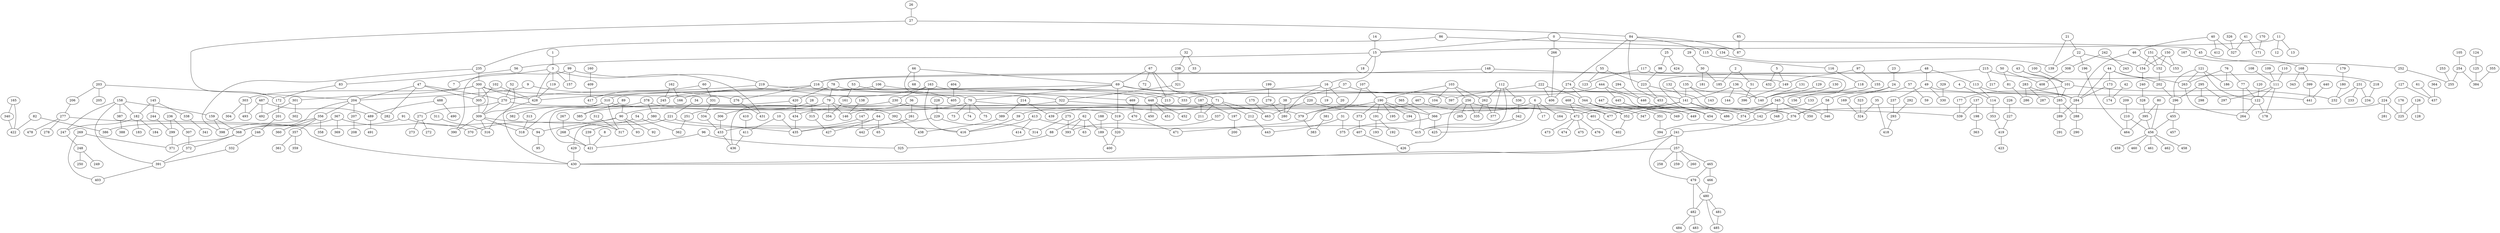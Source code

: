 graph G {
0;
1;
2;
3;
4;
5;
6;
7;
8;
9;
10;
11;
12;
13;
14;
15;
16;
17;
18;
19;
20;
21;
22;
23;
24;
25;
26;
27;
28;
29;
30;
31;
32;
33;
34;
35;
36;
37;
38;
39;
40;
41;
42;
43;
44;
45;
46;
47;
48;
49;
50;
51;
52;
53;
54;
55;
56;
57;
58;
59;
60;
61;
62;
63;
64;
65;
66;
67;
68;
69;
70;
71;
72;
73;
74;
75;
76;
77;
78;
79;
80;
81;
82;
83;
84;
85;
86;
87;
88;
89;
90;
91;
92;
93;
94;
95;
96;
97;
98;
99;
100;
101;
102;
103;
104;
105;
106;
107;
108;
109;
110;
111;
112;
113;
114;
115;
116;
117;
118;
119;
120;
121;
122;
123;
124;
125;
126;
127;
128;
129;
130;
131;
132;
133;
134;
135;
136;
137;
138;
139;
140;
141;
142;
143;
144;
145;
146;
147;
148;
149;
150;
151;
152;
153;
154;
155;
156;
157;
158;
159;
160;
161;
162;
163;
164;
165;
166;
167;
168;
169;
170;
171;
172;
173;
174;
175;
176;
177;
178;
179;
180;
181;
182;
183;
184;
185;
186;
187;
188;
189;
190;
191;
192;
193;
194;
195;
196;
197;
198;
199;
200;
201;
202;
203;
204;
205;
206;
207;
208;
209;
210;
211;
212;
213;
214;
215;
216;
217;
218;
219;
220;
221;
222;
223;
224;
225;
226;
227;
228;
229;
230;
231;
232;
233;
234;
235;
236;
237;
238;
239;
240;
241;
242;
243;
244;
245;
246;
247;
248;
249;
250;
251;
252;
253;
254;
255;
256;
257;
258;
259;
260;
261;
262;
263;
264;
265;
266;
267;
268;
269;
270;
271;
272;
273;
274;
275;
276;
277;
278;
279;
280;
281;
282;
283;
284;
285;
286;
287;
288;
289;
290;
291;
292;
293;
294;
295;
296;
297;
298;
299;
300;
301;
302;
303;
304;
305;
306;
307;
308;
309;
310;
311;
312;
313;
314;
315;
316;
317;
318;
319;
320;
321;
322;
323;
324;
325;
326;
327;
328;
329;
330;
331;
332;
333;
334;
335;
336;
337;
338;
339;
340;
341;
342;
343;
344;
345;
346;
347;
348;
349;
350;
351;
352;
353;
354;
355;
356;
357;
358;
359;
360;
361;
362;
363;
364;
365;
366;
367;
368;
369;
370;
371;
372;
373;
374;
375;
376;
377;
378;
379;
380;
381;
382;
383;
384;
385;
386;
387;
388;
389;
390;
391;
392;
393;
394;
395;
396;
397;
398;
399;
400;
401;
402;
403;
404;
405;
406;
407;
408;
409;
410;
411;
412;
413;
414;
415;
416;
417;
418;
419;
420;
421;
422;
423;
424;
425;
426;
427;
428;
429;
430;
431;
432;
433;
434;
435;
436;
437;
438;
439;
440;
441;
442;
443;
444;
445;
446;
447;
448;
449;
450;
451;
452;
453;
454;
455;
456;
457;
458;
459;
460;
461;
462;
463;
464;
465;
466;
467;
468;
469;
470;
471;
472;
473;
474;
475;
476;
477;
478;
479;
480;
481;
482;
483;
484;
485;
486;
487;
488;
489;
490;
491;
492;
493;
0--15 ;
0--45 ;
0--266 ;
1--3 ;
2--51 ;
2--185 ;
3--7 ;
3--119 ;
3--157 ;
3--428 ;
3--431 ;
4--114 ;
5--149 ;
5--432 ;
6--17 ;
6--164 ;
6--366 ;
6--425 ;
8--421 ;
9--204 ;
9--276 ;
10--411 ;
10--435 ;
11--12 ;
11--13 ;
11--15 ;
14--15 ;
15--16 ;
15--18 ;
15--56 ;
16--19 ;
16--20 ;
16--280 ;
16--333 ;
21--22 ;
21--139 ;
22--139 ;
22--154 ;
22--196 ;
23--24 ;
24--156 ;
24--169 ;
25--98 ;
25--424 ;
26--27 ;
27--84 ;
27--172 ;
28--306 ;
28--315 ;
29--30 ;
30--181 ;
30--185 ;
31--375 ;
31--443 ;
32--33 ;
32--238 ;
34--221 ;
35--324 ;
35--418 ;
36--146 ;
36--261 ;
37--38 ;
37--397 ;
38--39 ;
38--280 ;
39--416 ;
40--46 ;
40--327 ;
40--412 ;
41--171 ;
41--327 ;
42--174 ;
43--101 ;
43--285 ;
44--173 ;
44--202 ;
44--263 ;
44--284 ;
45--252 ;
46--152 ;
46--284 ;
47--204 ;
47--270 ;
47--282 ;
47--305 ;
48--49 ;
48--113 ;
48--454 ;
49--237 ;
49--330 ;
49--441 ;
50--81 ;
50--408 ;
51--396 ;
52--270 ;
52--309 ;
53--161 ;
53--405 ;
54--268 ;
54--362 ;
55--123 ;
55--223 ;
56--83 ;
57--58 ;
57--59 ;
58--346 ;
58--376 ;
60--331 ;
60--417 ;
61--437 ;
62--63 ;
62--88 ;
62--189 ;
62--393 ;
64--65 ;
64--427 ;
64--435 ;
66--68 ;
66--69 ;
66--70 ;
67--69 ;
67--71 ;
67--72 ;
67--213 ;
69--70 ;
69--71 ;
69--141 ;
69--310 ;
69--319 ;
70--73 ;
70--74 ;
70--75 ;
70--90 ;
70--352 ;
71--211 ;
71--212 ;
71--439 ;
71--463 ;
76--77 ;
76--186 ;
76--263 ;
77--122 ;
77--264 ;
78--79 ;
78--213 ;
78--420 ;
79--146 ;
79--251 ;
79--354 ;
79--392 ;
79--436 ;
80--395 ;
80--456 ;
81--286 ;
82--386 ;
82--422 ;
83--172 ;
84--87 ;
84--115 ;
84--274 ;
84--453 ;
85--87 ;
86--87 ;
86--235 ;
88--325 ;
89--90 ;
89--385 ;
90--92 ;
90--93 ;
90--94 ;
90--370 ;
91--94 ;
91--386 ;
94--95 ;
96--325 ;
96--421 ;
97--149 ;
97--155 ;
98--223 ;
99--157 ;
99--219 ;
99--390 ;
100--101 ;
101--177 ;
101--232 ;
101--285 ;
102--305 ;
102--428 ;
103--104 ;
103--190 ;
103--256 ;
103--262 ;
105--254 ;
106--245 ;
106--333 ;
107--190 ;
107--379 ;
108--111 ;
109--111 ;
110--111 ;
111--122 ;
111--178 ;
111--297 ;
112--262 ;
112--336 ;
112--377 ;
112--415 ;
113--114 ;
113--284 ;
114--353 ;
115--116 ;
116--118 ;
117--123 ;
117--345 ;
118--345 ;
119--428 ;
120--122 ;
121--122 ;
121--186 ;
121--263 ;
121--296 ;
122--178 ;
122--264 ;
124--125 ;
125--384 ;
126--128 ;
126--225 ;
127--224 ;
127--437 ;
129--140 ;
130--140 ;
131--140 ;
132--141 ;
133--142 ;
134--139 ;
135--140 ;
135--141 ;
135--143 ;
136--140 ;
136--141 ;
136--144 ;
137--198 ;
137--339 ;
138--146 ;
141--142 ;
141--472 ;
141--477 ;
141--486 ;
142--241 ;
145--182 ;
145--244 ;
145--338 ;
147--433 ;
147--442 ;
148--149 ;
148--216 ;
149--396 ;
150--152 ;
150--153 ;
150--154 ;
151--152 ;
151--153 ;
151--154 ;
152--202 ;
154--240 ;
155--156 ;
158--159 ;
158--182 ;
158--247 ;
158--387 ;
158--391 ;
159--368 ;
159--398 ;
160--409 ;
161--354 ;
162--166 ;
162--245 ;
163--166 ;
163--230 ;
163--416 ;
163--469 ;
165--340 ;
165--422 ;
167--168 ;
168--343 ;
168--399 ;
169--324 ;
170--171 ;
172--201 ;
173--174 ;
173--284 ;
175--463 ;
176--225 ;
177--339 ;
179--180 ;
180--232 ;
182--183 ;
182--184 ;
182--247 ;
187--197 ;
187--211 ;
188--189 ;
189--400 ;
190--191 ;
190--194 ;
190--195 ;
190--373 ;
190--379 ;
190--415 ;
191--192 ;
191--193 ;
196--464 ;
197--200 ;
198--363 ;
199--279 ;
201--246 ;
202--296 ;
203--204 ;
203--205 ;
203--206 ;
204--207 ;
204--282 ;
204--356 ;
204--368 ;
206--277 ;
207--208 ;
209--210 ;
210--456 ;
210--464 ;
212--443 ;
214--389 ;
214--439 ;
215--216 ;
215--217 ;
215--218 ;
216--276 ;
216--285 ;
216--428 ;
218--234 ;
219--270 ;
219--448 ;
220--366 ;
220--463 ;
221--239 ;
221--435 ;
222--344 ;
222--397 ;
222--406 ;
223--376 ;
223--453 ;
224--225 ;
224--281 ;
224--376 ;
226--227 ;
227--419 ;
228--229 ;
229--314 ;
229--435 ;
230--385 ;
230--472 ;
231--232 ;
231--233 ;
231--234 ;
235--300 ;
235--398 ;
236--299 ;
236--307 ;
237--293 ;
238--321 ;
239--421 ;
240--328 ;
241--257 ;
241--430 ;
241--479 ;
242--243 ;
242--308 ;
244--299 ;
246--332 ;
247--248 ;
248--249 ;
248--250 ;
251--362 ;
252--255 ;
253--255 ;
254--255 ;
254--384 ;
256--265 ;
256--335 ;
256--401 ;
256--426 ;
257--258 ;
257--259 ;
257--260 ;
257--430 ;
257--465 ;
261--442 ;
262--335 ;
262--377 ;
263--264 ;
266--406 ;
267--268 ;
268--421 ;
269--371 ;
269--403 ;
270--271 ;
270--309 ;
270--376 ;
271--272 ;
271--273 ;
274--344 ;
274--374 ;
274--406 ;
275--314 ;
275--393 ;
276--431 ;
277--278 ;
277--430 ;
277--478 ;
279--280 ;
283--284 ;
283--286 ;
283--287 ;
284--288 ;
284--289 ;
285--288 ;
285--289 ;
288--290 ;
289--291 ;
292--293 ;
293--418 ;
294--446 ;
295--296 ;
295--297 ;
295--298 ;
296--455 ;
299--371 ;
300--301 ;
300--303 ;
300--305 ;
300--309 ;
300--322 ;
300--428 ;
301--302 ;
301--492 ;
303--304 ;
303--493 ;
305--309 ;
306--433 ;
307--372 ;
308--408 ;
309--316 ;
309--317 ;
309--318 ;
309--390 ;
310--316 ;
310--317 ;
310--318 ;
310--319 ;
311--316 ;
312--317 ;
313--318 ;
315--427 ;
319--320 ;
320--400 ;
321--322 ;
322--339 ;
322--434 ;
323--324 ;
326--327 ;
328--395 ;
329--330 ;
331--334 ;
332--391 ;
334--433 ;
336--342 ;
337--393 ;
338--341 ;
340--422 ;
342--415 ;
344--347 ;
344--349 ;
344--351 ;
344--352 ;
345--346 ;
345--348 ;
345--350 ;
345--352 ;
345--374 ;
351--394 ;
352--402 ;
353--419 ;
355--384 ;
356--357 ;
356--358 ;
356--360 ;
356--398 ;
357--359 ;
357--361 ;
364--437 ;
365--366 ;
366--375 ;
366--425 ;
367--368 ;
367--369 ;
367--370 ;
368--371 ;
368--372 ;
372--391 ;
373--407 ;
376--394 ;
378--379 ;
378--380 ;
378--382 ;
379--383 ;
380--416 ;
380--429 ;
381--383 ;
387--388 ;
389--438 ;
391--403 ;
392--438 ;
395--456 ;
395--464 ;
399--441 ;
401--402 ;
404--405 ;
407--426 ;
409--417 ;
410--411 ;
411--436 ;
413--414 ;
413--415 ;
413--416 ;
419--423 ;
420--421 ;
420--434 ;
428--430 ;
429--430 ;
433--436 ;
434--435 ;
440--441 ;
444--445 ;
444--446 ;
444--448 ;
445--449 ;
445--454 ;
446--454 ;
447--449 ;
448--450 ;
448--451 ;
448--452 ;
453--454 ;
455--456 ;
455--457 ;
456--458 ;
456--459 ;
456--460 ;
456--461 ;
456--462 ;
465--466 ;
465--479 ;
466--480 ;
467--471 ;
467--477 ;
468--472 ;
468--477 ;
469--470 ;
470--471 ;
472--473 ;
472--474 ;
472--475 ;
472--476 ;
479--480 ;
479--482 ;
480--481 ;
480--482 ;
480--485 ;
481--485 ;
482--483 ;
482--484 ;
487--489 ;
487--492 ;
487--493 ;
488--489 ;
488--490 ;
489--491 ;
}
